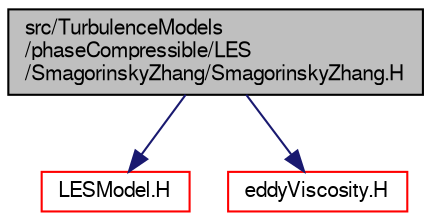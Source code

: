 digraph "src/TurbulenceModels/phaseCompressible/LES/SmagorinskyZhang/SmagorinskyZhang.H"
{
  bgcolor="transparent";
  edge [fontname="FreeSans",fontsize="10",labelfontname="FreeSans",labelfontsize="10"];
  node [fontname="FreeSans",fontsize="10",shape=record];
  Node1 [label="src/TurbulenceModels\l/phaseCompressible/LES\l/SmagorinskyZhang/SmagorinskyZhang.H",height=0.2,width=0.4,color="black", fillcolor="grey75", style="filled" fontcolor="black"];
  Node1 -> Node2 [color="midnightblue",fontsize="10",style="solid",fontname="FreeSans"];
  Node2 [label="LESModel.H",height=0.2,width=0.4,color="red",URL="$a10171.html"];
  Node1 -> Node3 [color="midnightblue",fontsize="10",style="solid",fontname="FreeSans"];
  Node3 [label="eddyViscosity.H",height=0.2,width=0.4,color="red",URL="$a10136.html"];
}
